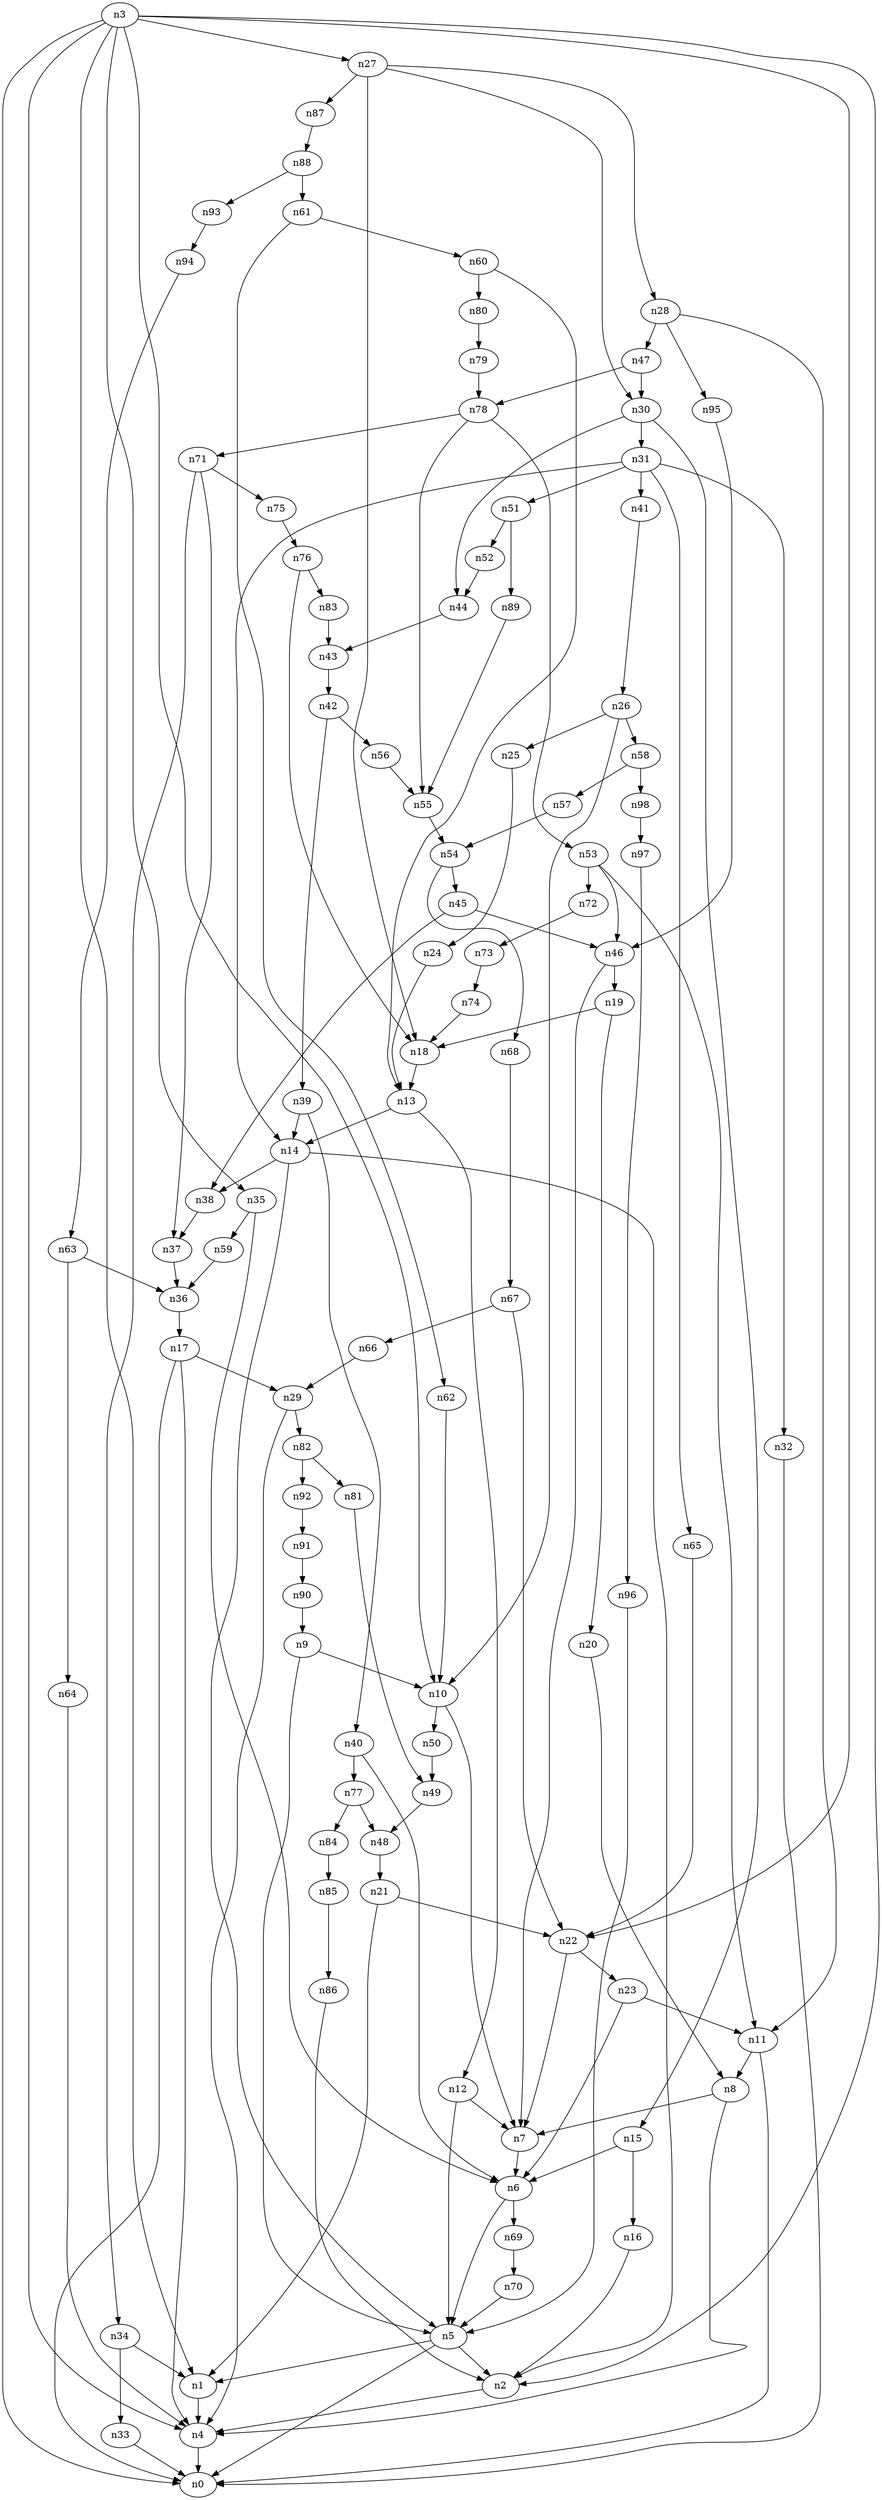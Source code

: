 digraph G {
	n1 -> n4	 [_graphml_id=e4];
	n2 -> n4	 [_graphml_id=e7];
	n3 -> n0	 [_graphml_id=e0];
	n3 -> n1	 [_graphml_id=e3];
	n3 -> n2	 [_graphml_id=e6];
	n3 -> n4	 [_graphml_id=e107];
	n3 -> n10	 [_graphml_id=e15];
	n3 -> n22	 [_graphml_id=e57];
	n3 -> n27	 [_graphml_id=e43];
	n3 -> n35	 [_graphml_id=e55];
	n4 -> n0	 [_graphml_id=e1];
	n5 -> n0	 [_graphml_id=e2];
	n5 -> n1	 [_graphml_id=e5];
	n5 -> n2	 [_graphml_id=e8];
	n6 -> n5	 [_graphml_id=e9];
	n6 -> n69	 [_graphml_id=e112];
	n7 -> n6	 [_graphml_id=e10];
	n8 -> n4	 [_graphml_id=e12];
	n8 -> n7	 [_graphml_id=e11];
	n9 -> n5	 [_graphml_id=e13];
	n9 -> n10	 [_graphml_id=e14];
	n10 -> n7	 [_graphml_id=e18];
	n10 -> n50	 [_graphml_id=e81];
	n11 -> n0	 [_graphml_id=e17];
	n11 -> n8	 [_graphml_id=e16];
	n12 -> n5	 [_graphml_id=e19];
	n12 -> n7	 [_graphml_id=e87];
	n13 -> n12	 [_graphml_id=e20];
	n13 -> n14	 [_graphml_id=e21];
	n14 -> n2	 [_graphml_id=e22];
	n14 -> n5	 [_graphml_id=e28];
	n14 -> n38	 [_graphml_id=e61];
	n15 -> n6	 [_graphml_id=e23];
	n15 -> n16	 [_graphml_id=e24];
	n16 -> n2	 [_graphml_id=e25];
	n17 -> n0	 [_graphml_id=e26];
	n17 -> n4	 [_graphml_id=e27];
	n17 -> n29	 [_graphml_id=e47];
	n18 -> n13	 [_graphml_id=e29];
	n19 -> n18	 [_graphml_id=e30];
	n19 -> n20	 [_graphml_id=e31];
	n20 -> n8	 [_graphml_id=e32];
	n21 -> n1	 [_graphml_id=e33];
	n21 -> n22	 [_graphml_id=e34];
	n22 -> n7	 [_graphml_id=e35];
	n22 -> n23	 [_graphml_id=e36];
	n23 -> n6	 [_graphml_id=e38];
	n23 -> n11	 [_graphml_id=e37];
	n24 -> n13	 [_graphml_id=e39];
	n25 -> n24	 [_graphml_id=e40];
	n26 -> n10	 [_graphml_id=e42];
	n26 -> n25	 [_graphml_id=e41];
	n26 -> n58	 [_graphml_id=e94];
	n27 -> n18	 [_graphml_id=e67];
	n27 -> n28	 [_graphml_id=e44];
	n27 -> n30	 [_graphml_id=e48];
	n27 -> n87	 [_graphml_id=e142];
	n28 -> n11	 [_graphml_id=e45];
	n28 -> n47	 [_graphml_id=e75];
	n28 -> n95	 [_graphml_id=e155];
	n29 -> n4	 [_graphml_id=e46];
	n29 -> n82	 [_graphml_id=e134];
	n30 -> n15	 [_graphml_id=e97];
	n30 -> n31	 [_graphml_id=e49];
	n30 -> n44	 [_graphml_id=e71];
	n31 -> n14	 [_graphml_id=e77];
	n31 -> n32	 [_graphml_id=e50];
	n31 -> n41	 [_graphml_id=e66];
	n31 -> n51	 [_graphml_id=e82];
	n31 -> n65	 [_graphml_id=e106];
	n32 -> n0	 [_graphml_id=e51];
	n33 -> n0	 [_graphml_id=e52];
	n34 -> n1	 [_graphml_id=e54];
	n34 -> n33	 [_graphml_id=e53];
	n35 -> n6	 [_graphml_id=e56];
	n35 -> n59	 [_graphml_id=e96];
	n36 -> n17	 [_graphml_id=e58];
	n37 -> n36	 [_graphml_id=e59];
	n38 -> n37	 [_graphml_id=e60];
	n39 -> n14	 [_graphml_id=e62];
	n39 -> n40	 [_graphml_id=e63];
	n40 -> n6	 [_graphml_id=e64];
	n40 -> n77	 [_graphml_id=e125];
	n41 -> n26	 [_graphml_id=e65];
	n42 -> n39	 [_graphml_id=e68];
	n42 -> n56	 [_graphml_id=e91];
	n43 -> n42	 [_graphml_id=e69];
	n44 -> n43	 [_graphml_id=e70];
	n45 -> n38	 [_graphml_id=e72];
	n45 -> n46	 [_graphml_id=e73];
	n46 -> n7	 [_graphml_id=e117];
	n46 -> n19	 [_graphml_id=e74];
	n47 -> n30	 [_graphml_id=e76];
	n47 -> n78	 [_graphml_id=e157];
	n48 -> n21	 [_graphml_id=e78];
	n49 -> n48	 [_graphml_id=e79];
	n50 -> n49	 [_graphml_id=e80];
	n51 -> n52	 [_graphml_id=e83];
	n51 -> n89	 [_graphml_id=e146];
	n52 -> n44	 [_graphml_id=e84];
	n53 -> n11	 [_graphml_id=e86];
	n53 -> n46	 [_graphml_id=e85];
	n53 -> n72	 [_graphml_id=e118];
	n54 -> n45	 [_graphml_id=e88];
	n54 -> n68	 [_graphml_id=e111];
	n55 -> n54	 [_graphml_id=e89];
	n56 -> n55	 [_graphml_id=e90];
	n57 -> n54	 [_graphml_id=e92];
	n58 -> n57	 [_graphml_id=e93];
	n58 -> n98	 [_graphml_id=e161];
	n59 -> n36	 [_graphml_id=e95];
	n60 -> n13	 [_graphml_id=e98];
	n60 -> n80	 [_graphml_id=e131];
	n61 -> n60	 [_graphml_id=e99];
	n61 -> n62	 [_graphml_id=e100];
	n62 -> n10	 [_graphml_id=e101];
	n63 -> n36	 [_graphml_id=e102];
	n63 -> n64	 [_graphml_id=e103];
	n64 -> n4	 [_graphml_id=e104];
	n65 -> n22	 [_graphml_id=e105];
	n66 -> n29	 [_graphml_id=e108];
	n67 -> n22	 [_graphml_id=e127];
	n67 -> n66	 [_graphml_id=e109];
	n68 -> n67	 [_graphml_id=e110];
	n69 -> n70	 [_graphml_id=e113];
	n70 -> n5	 [_graphml_id=e114];
	n71 -> n34	 [_graphml_id=e116];
	n71 -> n37	 [_graphml_id=e115];
	n71 -> n75	 [_graphml_id=e122];
	n72 -> n73	 [_graphml_id=e119];
	n73 -> n74	 [_graphml_id=e120];
	n74 -> n18	 [_graphml_id=e121];
	n75 -> n76	 [_graphml_id=e123];
	n76 -> n18	 [_graphml_id=e124];
	n76 -> n83	 [_graphml_id=e135];
	n77 -> n48	 [_graphml_id=e126];
	n77 -> n84	 [_graphml_id=e138];
	n78 -> n53	 [_graphml_id=e147];
	n78 -> n55	 [_graphml_id=e137];
	n78 -> n71	 [_graphml_id=e128];
	n79 -> n78	 [_graphml_id=e129];
	n80 -> n79	 [_graphml_id=e130];
	n81 -> n49	 [_graphml_id=e132];
	n82 -> n81	 [_graphml_id=e133];
	n82 -> n92	 [_graphml_id=e151];
	n83 -> n43	 [_graphml_id=e136];
	n84 -> n85	 [_graphml_id=e139];
	n85 -> n86	 [_graphml_id=e140];
	n86 -> n2	 [_graphml_id=e141];
	n87 -> n88	 [_graphml_id=e143];
	n88 -> n61	 [_graphml_id=e144];
	n88 -> n93	 [_graphml_id=e152];
	n89 -> n55	 [_graphml_id=e145];
	n90 -> n9	 [_graphml_id=e148];
	n91 -> n90	 [_graphml_id=e149];
	n92 -> n91	 [_graphml_id=e150];
	n93 -> n94	 [_graphml_id=e153];
	n94 -> n63	 [_graphml_id=e154];
	n95 -> n46	 [_graphml_id=e156];
	n96 -> n5	 [_graphml_id=e158];
	n97 -> n96	 [_graphml_id=e159];
	n98 -> n97	 [_graphml_id=e160];
}
